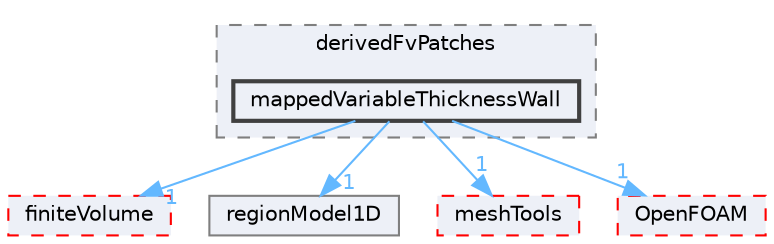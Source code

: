 digraph "src/regionModels/regionModel/derivedFvPatches/mappedVariableThicknessWall"
{
 // LATEX_PDF_SIZE
  bgcolor="transparent";
  edge [fontname=Helvetica,fontsize=10,labelfontname=Helvetica,labelfontsize=10];
  node [fontname=Helvetica,fontsize=10,shape=box,height=0.2,width=0.4];
  compound=true
  subgraph clusterdir_7507e56513b853f707b3bdaa97949439 {
    graph [ bgcolor="#edf0f7", pencolor="grey50", label="derivedFvPatches", fontname=Helvetica,fontsize=10 style="filled,dashed", URL="dir_7507e56513b853f707b3bdaa97949439.html",tooltip=""]
  dir_1198a7fb49fc1e49f744a902922a440f [label="mappedVariableThicknessWall", fillcolor="#edf0f7", color="grey25", style="filled,bold", URL="dir_1198a7fb49fc1e49f744a902922a440f.html",tooltip=""];
  }
  dir_9bd15774b555cf7259a6fa18f99fe99b [label="finiteVolume", fillcolor="#edf0f7", color="red", style="filled,dashed", URL="dir_9bd15774b555cf7259a6fa18f99fe99b.html",tooltip=""];
  dir_a47d2577c5ea3864db122fc0ee31792e [label="regionModel1D", fillcolor="#edf0f7", color="grey50", style="filled", URL="dir_a47d2577c5ea3864db122fc0ee31792e.html",tooltip=""];
  dir_ae30ad0bef50cf391b24c614251bb9fd [label="meshTools", fillcolor="#edf0f7", color="red", style="filled,dashed", URL="dir_ae30ad0bef50cf391b24c614251bb9fd.html",tooltip=""];
  dir_c5473ff19b20e6ec4dfe5c310b3778a8 [label="OpenFOAM", fillcolor="#edf0f7", color="red", style="filled,dashed", URL="dir_c5473ff19b20e6ec4dfe5c310b3778a8.html",tooltip=""];
  dir_1198a7fb49fc1e49f744a902922a440f->dir_9bd15774b555cf7259a6fa18f99fe99b [headlabel="1", labeldistance=1.5 headhref="dir_002313_001387.html" href="dir_002313_001387.html" color="steelblue1" fontcolor="steelblue1"];
  dir_1198a7fb49fc1e49f744a902922a440f->dir_a47d2577c5ea3864db122fc0ee31792e [headlabel="1", labeldistance=1.5 headhref="dir_002313_003292.html" href="dir_002313_003292.html" color="steelblue1" fontcolor="steelblue1"];
  dir_1198a7fb49fc1e49f744a902922a440f->dir_ae30ad0bef50cf391b24c614251bb9fd [headlabel="1", labeldistance=1.5 headhref="dir_002313_002382.html" href="dir_002313_002382.html" color="steelblue1" fontcolor="steelblue1"];
  dir_1198a7fb49fc1e49f744a902922a440f->dir_c5473ff19b20e6ec4dfe5c310b3778a8 [headlabel="1", labeldistance=1.5 headhref="dir_002313_002695.html" href="dir_002313_002695.html" color="steelblue1" fontcolor="steelblue1"];
}
